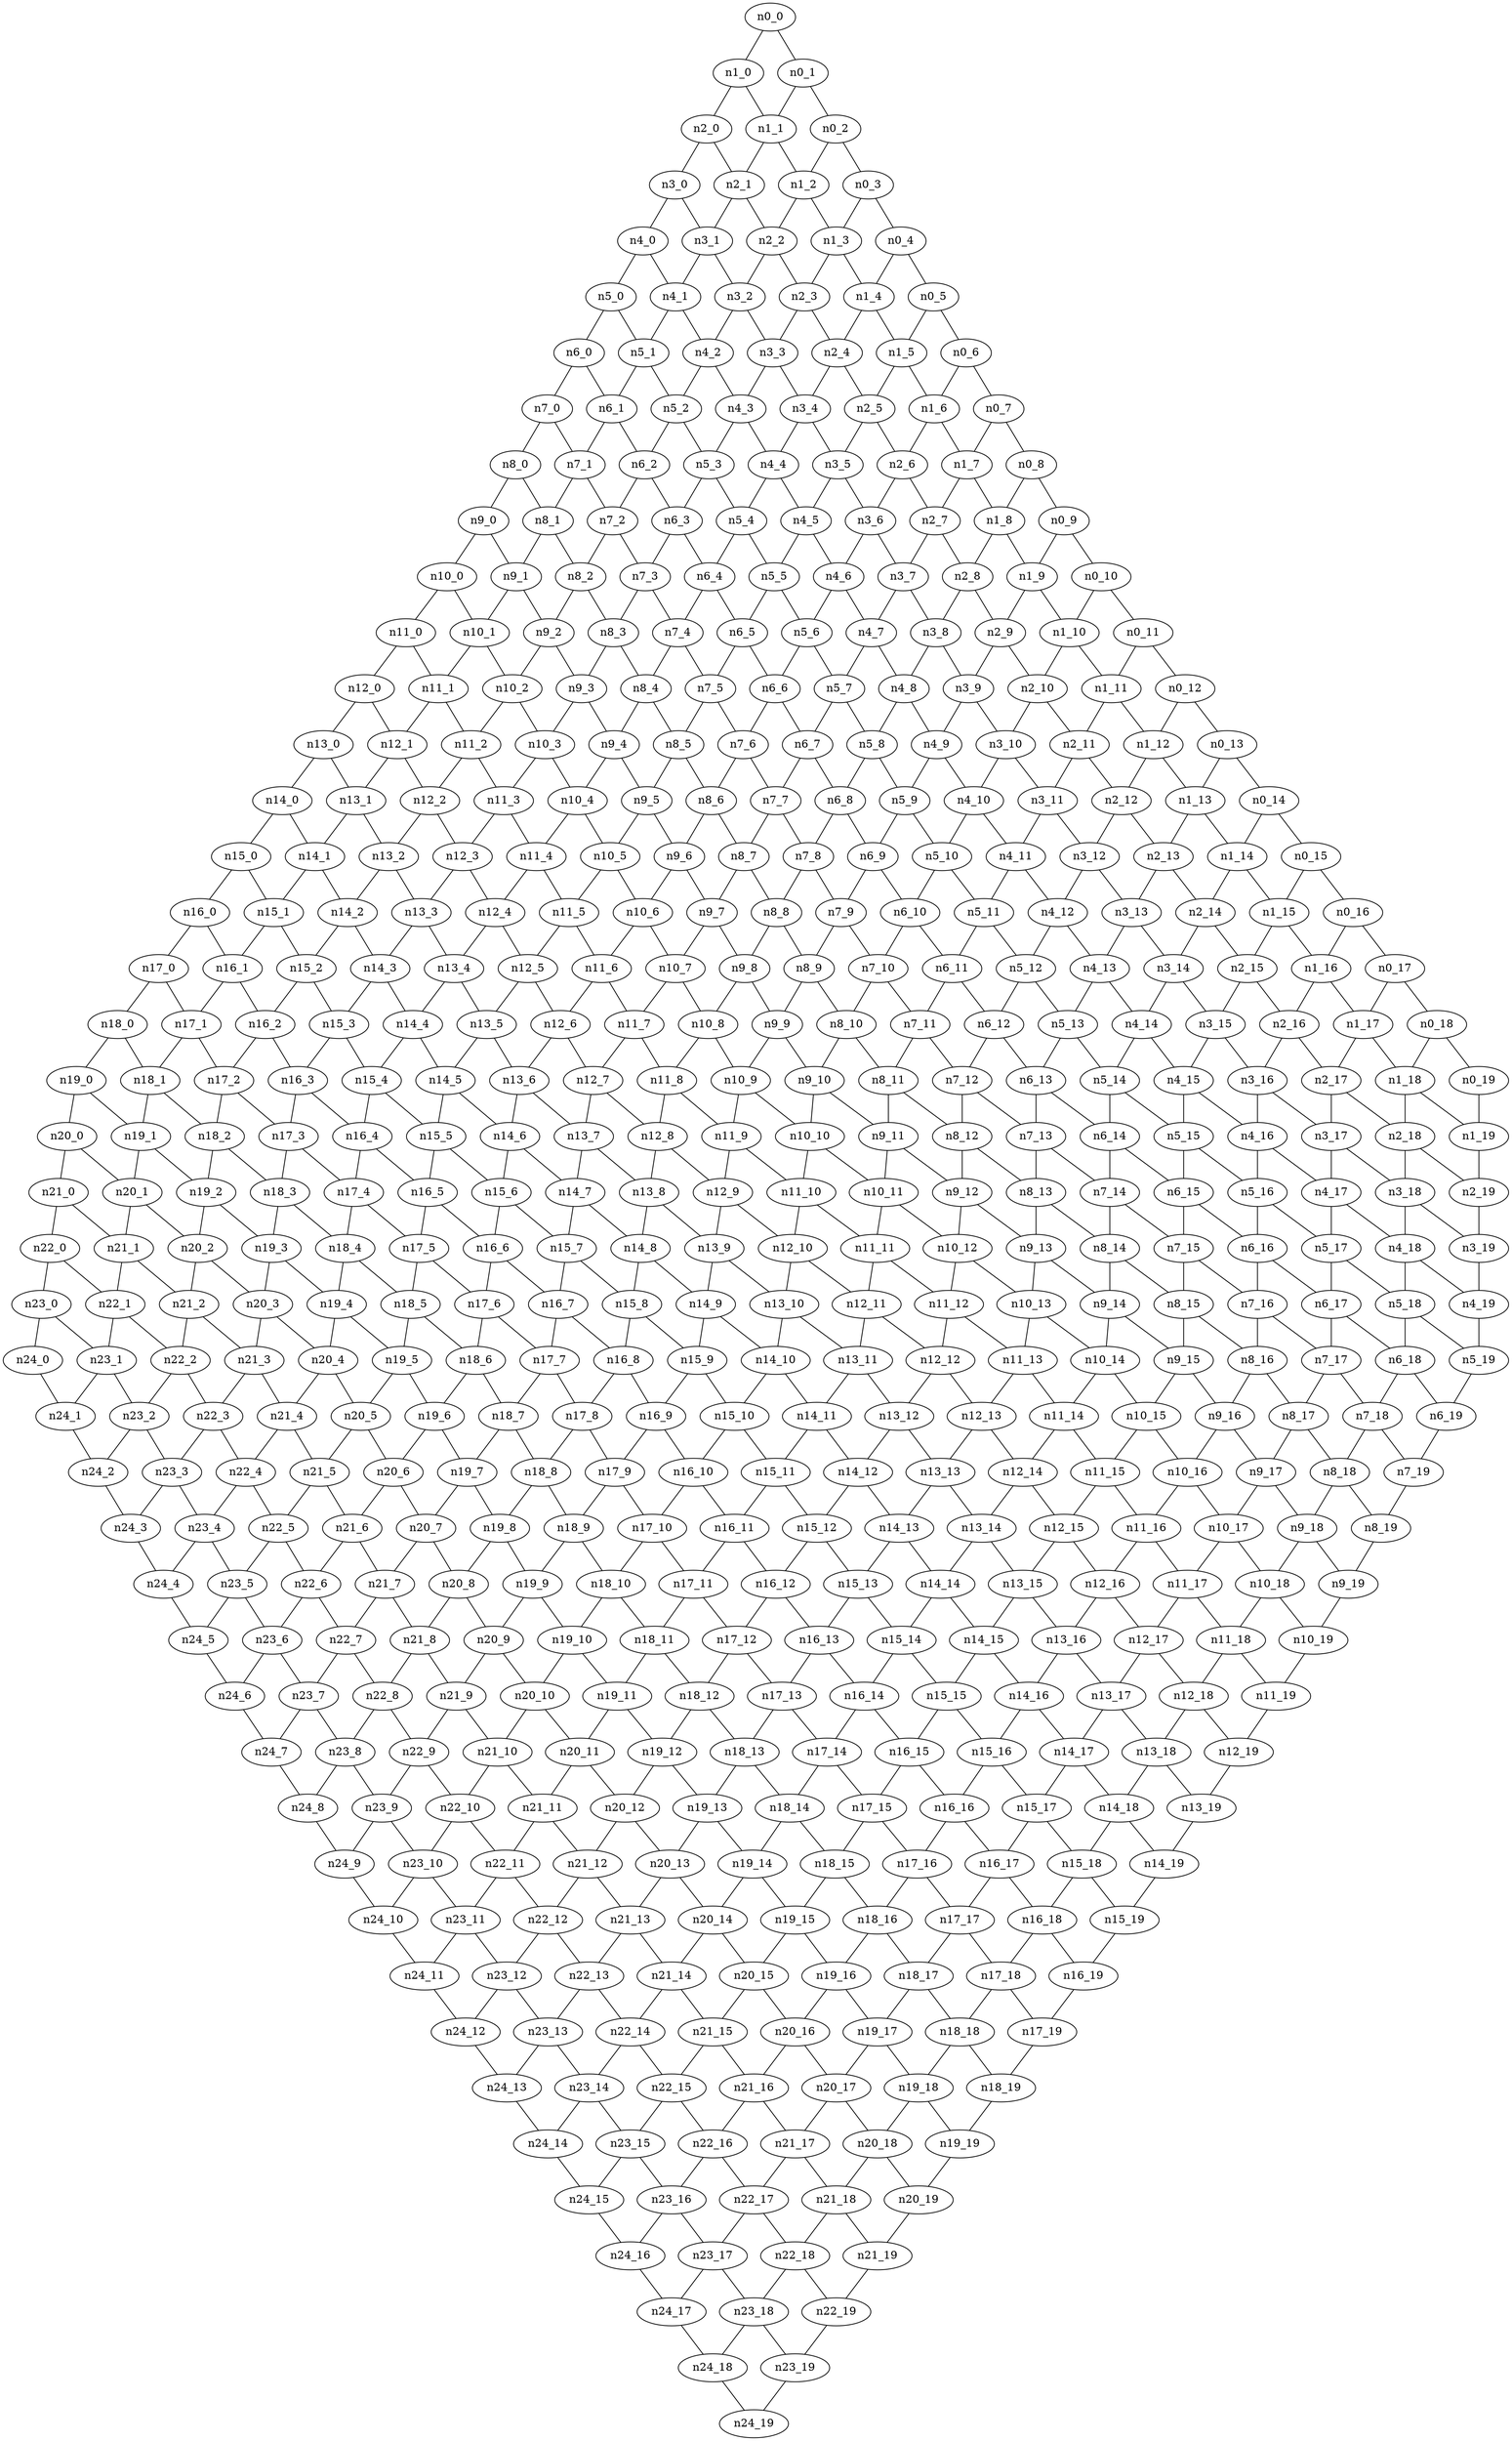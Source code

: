 graph G {
    "n21_17" -- "n21_18";
    "n0_10" -- "n1_10";
    "n19_0" -- "n19_1";
    "n14_16" -- "n15_16";
    "n13_7" -- "n13_8";
    "n22_14" -- "n23_14";
    "n8_7" -- "n9_7";
    "n9_16" -- "n10_16";
    "n23_17" -- "n23_18";
    "n14_0" -- "n14_1";
    "n4_2" -- "n4_3";
    "n16_7" -- "n17_7";
    "n6_15" -- "n7_15";
    "n14_9" -- "n15_9";
    "n8_8" -- "n8_9";
    "n20_0" -- "n21_0";
    "n8_18" -- "n8_19";
    "n22_7" -- "n22_8";
    "n8_2" -- "n9_2";
    "n9_4" -- "n9_5";
    "n6_9" -- "n6_10";
    "n10_8" -- "n11_8";
    "n18_1" -- "n19_1";
    "n18_8" -- "n18_9";
    "n18_13" -- "n19_13";
    "n24_18" -- "n24_19";
    "n6_0" -- "n7_0";
    "n18_6" -- "n19_6";
    "n22_9" -- "n23_9";
    "n1_7" -- "n1_8";
    "n6_3" -- "n7_3";
    "n20_5" -- "n21_5";
    "n21_17" -- "n22_17";
    "n13_10" -- "n14_10";
    "n0_4" -- "n1_4";
    "n14_12" -- "n15_12";
    "n15_6" -- "n15_7";
    "n0_19" -- "n1_19";
    "n12_8" -- "n12_9";
    "n14_14" -- "n14_15";
    "n12_5" -- "n12_6";
    "n6_1" -- "n7_1";
    "n1_11" -- "n1_12";
    "n6_8" -- "n6_9";
    "n21_6" -- "n21_7";
    "n8_0" -- "n8_1";
    "n16_12" -- "n16_13";
    "n14_6" -- "n15_6";
    "n22_10" -- "n23_10";
    "n6_2" -- "n6_3";
    "n6_15" -- "n6_16";
    "n7_17" -- "n7_18";
    "n4_3" -- "n5_3";
    "n18_2" -- "n18_3";
    "n4_9" -- "n4_10";
    "n15_6" -- "n16_6";
    "n18_3" -- "n19_3";
    "n3_16" -- "n4_16";
    "n21_10" -- "n21_11";
    "n1_9" -- "n2_9";
    "n9_1" -- "n9_2";
    "n21_8" -- "n22_8";
    "n3_10" -- "n4_10";
    "n13_10" -- "n13_11";
    "n3_13" -- "n3_14";
    "n2_6" -- "n3_6";
    "n5_6" -- "n6_6";
    "n15_7" -- "n16_7";
    "n17_14" -- "n17_15";
    "n21_16" -- "n21_17";
    "n22_15" -- "n22_16";
    "n11_14" -- "n11_15";
    "n12_1" -- "n12_2";
    "n11_18" -- "n11_19";
    "n20_10" -- "n21_10";
    "n6_2" -- "n7_2";
    "n12_4" -- "n13_4";
    "n6_18" -- "n6_19";
    "n12_7" -- "n12_8";
    "n3_19" -- "n4_19";
    "n13_17" -- "n14_17";
    "n11_8" -- "n11_9";
    "n1_3" -- "n1_4";
    "n17_2" -- "n17_3";
    "n15_10" -- "n15_11";
    "n23_1" -- "n23_2";
    "n1_18" -- "n1_19";
    "n5_16" -- "n5_17";
    "n20_9" -- "n21_9";
    "n10_6" -- "n11_6";
    "n5_7" -- "n6_7";
    "n3_9" -- "n3_10";
    "n7_13" -- "n7_14";
    "n15_2" -- "n15_3";
    "n3_9" -- "n4_9";
    "n4_11" -- "n4_12";
    "n17_7" -- "n17_8";
    "n21_10" -- "n22_10";
    "n1_14" -- "n2_14";
    "n4_5" -- "n4_6";
    "n15_1" -- "n15_2";
    "n6_16" -- "n6_17";
    "n16_18" -- "n16_19";
    "n0_6" -- "n0_7";
    "n19_6" -- "n20_6";
    "n24_12" -- "n24_13";
    "n13_6" -- "n14_6";
    "n14_1" -- "n15_1";
    "n23_5" -- "n24_5";
    "n23_7" -- "n23_8";
    "n22_2" -- "n23_2";
    "n3_7" -- "n4_7";
    "n2_5" -- "n2_6";
    "n13_5" -- "n14_5";
    "n11_16" -- "n11_17";
    "n20_8" -- "n21_8";
    "n2_0" -- "n2_1";
    "n2_15" -- "n3_15";
    "n7_7" -- "n7_8";
    "n10_5" -- "n11_5";
    "n12_4" -- "n12_5";
    "n7_8" -- "n8_8";
    "n19_7" -- "n19_8";
    "n4_13" -- "n4_14";
    "n19_15" -- "n20_15";
    "n13_18" -- "n13_19";
    "n16_15" -- "n16_16";
    "n23_8" -- "n23_9";
    "n23_14" -- "n23_15";
    "n10_1" -- "n10_2";
    "n23_19" -- "n24_19";
    "n17_6" -- "n17_7";
    "n22_3" -- "n22_4";
    "n0_6" -- "n1_6";
    "n8_3" -- "n9_3";
    "n9_0" -- "n9_1";
    "n16_17" -- "n16_18";
    "n22_9" -- "n22_10";
    "n7_12" -- "n8_12";
    "n3_15" -- "n3_16";
    "n7_17" -- "n8_17";
    "n12_6" -- "n13_6";
    "n13_0" -- "n14_0";
    "n15_15" -- "n15_16";
    "n16_18" -- "n17_18";
    "n2_3" -- "n2_4";
    "n20_4" -- "n21_4";
    "n21_15" -- "n22_15";
    "n14_11" -- "n15_11";
    "n9_8" -- "n10_8";
    "n17_9" -- "n18_9";
    "n2_11" -- "n3_11";
    "n15_15" -- "n16_15";
    "n10_3" -- "n10_4";
    "n3_4" -- "n3_5";
    "n23_2" -- "n23_3";
    "n8_8" -- "n9_8";
    "n14_3" -- "n15_3";
    "n9_5" -- "n10_5";
    "n11_9" -- "n12_9";
    "n16_6" -- "n17_6";
    "n17_5" -- "n17_6";
    "n16_11" -- "n16_12";
    "n9_10" -- "n10_10";
    "n14_9" -- "n14_10";
    "n14_2" -- "n14_3";
    "n17_18" -- "n17_19";
    "n20_18" -- "n20_19";
    "n14_1" -- "n14_2";
    "n16_2" -- "n16_3";
    "n24_15" -- "n24_16";
    "n19_7" -- "n20_7";
    "n7_4" -- "n7_5";
    "n7_10" -- "n8_10";
    "n17_18" -- "n18_18";
    "n20_10" -- "n20_11";
    "n13_1" -- "n14_1";
    "n8_9" -- "n9_9";
    "n6_11" -- "n7_11";
    "n15_2" -- "n16_2";
    "n17_4" -- "n18_4";
    "n2_14" -- "n2_15";
    "n9_6" -- "n10_6";
    "n7_18" -- "n8_18";
    "n11_2" -- "n11_3";
    "n17_17" -- "n18_17";
    "n18_10" -- "n19_10";
    "n5_18" -- "n5_19";
    "n6_4" -- "n7_4";
    "n2_14" -- "n3_14";
    "n2_10" -- "n2_11";
    "n15_3" -- "n16_3";
    "n3_5" -- "n4_5";
    "n7_4" -- "n8_4";
    "n5_5" -- "n6_5";
    "n9_14" -- "n9_15";
    "n14_4" -- "n14_5";
    "n16_5" -- "n16_6";
    "n23_7" -- "n24_7";
    "n24_9" -- "n24_10";
    "n18_10" -- "n18_11";
    "n7_15" -- "n7_16";
    "n6_13" -- "n7_13";
    "n19_10" -- "n19_11";
    "n2_13" -- "n2_14";
    "n13_2" -- "n13_3";
    "n7_16" -- "n8_16";
    "n17_8" -- "n18_8";
    "n2_19" -- "n3_19";
    "n14_13" -- "n15_13";
    "n23_18" -- "n23_19";
    "n0_5" -- "n0_6";
    "n22_18" -- "n22_19";
    "n3_15" -- "n4_15";
    "n19_9" -- "n20_9";
    "n8_5" -- "n8_6";
    "n7_5" -- "n7_6";
    "n10_0" -- "n11_0";
    "n17_7" -- "n18_7";
    "n22_1" -- "n23_1";
    "n15_12" -- "n16_12";
    "n19_1" -- "n20_1";
    "n14_16" -- "n14_17";
    "n22_1" -- "n22_2";
    "n23_5" -- "n23_6";
    "n4_17" -- "n5_17";
    "n21_9" -- "n22_9";
    "n1_11" -- "n2_11";
    "n0_7" -- "n1_7";
    "n3_6" -- "n3_7";
    "n0_13" -- "n0_14";
    "n6_12" -- "n7_12";
    "n19_16" -- "n19_17";
    "n0_4" -- "n0_5";
    "n7_11" -- "n8_11";
    "n22_18" -- "n23_18";
    "n16_3" -- "n16_4";
    "n16_13" -- "n16_14";
    "n6_16" -- "n7_16";
    "n7_0" -- "n8_0";
    "n12_9" -- "n12_10";
    "n16_0" -- "n17_0";
    "n11_8" -- "n12_8";
    "n7_10" -- "n7_11";
    "n8_7" -- "n8_8";
    "n15_13" -- "n16_13";
    "n3_2" -- "n3_3";
    "n14_4" -- "n15_4";
    "n21_13" -- "n22_13";
    "n24_3" -- "n24_4";
    "n18_15" -- "n19_15";
    "n14_14" -- "n15_14";
    "n19_12" -- "n19_13";
    "n19_10" -- "n20_10";
    "n1_0" -- "n2_0";
    "n5_10" -- "n5_11";
    "n15_16" -- "n16_16";
    "n20_17" -- "n20_18";
    "n21_9" -- "n21_10";
    "n8_18" -- "n9_18";
    "n12_2" -- "n13_2";
    "n15_14" -- "n16_14";
    "n19_3" -- "n20_3";
    "n9_9" -- "n9_10";
    "n13_15" -- "n13_16";
    "n13_9" -- "n13_10";
    "n11_11" -- "n12_11";
    "n6_6" -- "n6_7";
    "n12_15" -- "n12_16";
    "n14_10" -- "n14_11";
    "n20_0" -- "n20_1";
    "n14_17" -- "n14_18";
    "n21_11" -- "n22_11";
    "n13_3" -- "n14_3";
    "n9_2" -- "n10_2";
    "n20_9" -- "n20_10";
    "n17_0" -- "n18_0";
    "n7_18" -- "n7_19";
    "n19_3" -- "n19_4";
    "n11_4" -- "n12_4";
    "n15_17" -- "n15_18";
    "n11_17" -- "n11_18";
    "n12_16" -- "n12_17";
    "n8_15" -- "n8_16";
    "n3_12" -- "n3_13";
    "n18_8" -- "n19_8";
    "n20_1" -- "n21_1";
    "n20_13" -- "n20_14";
    "n22_16" -- "n22_17";
    "n24_1" -- "n24_2";
    "n17_12" -- "n17_13";
    "n2_10" -- "n3_10";
    "n10_2" -- "n10_3";
    "n11_0" -- "n12_0";
    "n2_3" -- "n3_3";
    "n11_15" -- "n11_16";
    "n17_3" -- "n17_4";
    "n15_16" -- "n15_17";
    "n17_11" -- "n18_11";
    "n1_15" -- "n2_15";
    "n14_19" -- "n15_19";
    "n19_5" -- "n20_5";
    "n1_12" -- "n1_13";
    "n13_14" -- "n14_14";
    "n7_11" -- "n7_12";
    "n8_3" -- "n8_4";
    "n4_10" -- "n5_10";
    "n10_16" -- "n11_16";
    "n12_11" -- "n13_11";
    "n10_15" -- "n11_15";
    "n2_12" -- "n3_12";
    "n17_19" -- "n18_19";
    "n19_14" -- "n20_14";
    "n15_8" -- "n15_9";
    "n3_3" -- "n3_4";
    "n22_13" -- "n23_13";
    "n4_14" -- "n4_15";
    "n21_7" -- "n21_8";
    "n20_18" -- "n21_18";
    "n11_18" -- "n12_18";
    "n16_2" -- "n17_2";
    "n10_14" -- "n10_15";
    "n3_18" -- "n3_19";
    "n0_8" -- "n1_8";
    "n14_7" -- "n14_8";
    "n4_2" -- "n5_2";
    "n11_3" -- "n11_4";
    "n2_5" -- "n3_5";
    "n18_16" -- "n18_17";
    "n18_9" -- "n19_9";
    "n5_1" -- "n5_2";
    "n9_13" -- "n9_14";
    "n16_4" -- "n17_4";
    "n9_11" -- "n10_11";
    "n16_17" -- "n17_17";
    "n11_6" -- "n11_7";
    "n24_16" -- "n24_17";
    "n18_12" -- "n19_12";
    "n10_15" -- "n10_16";
    "n12_13" -- "n12_14";
    "n10_17" -- "n11_17";
    "n16_16" -- "n17_16";
    "n7_9" -- "n7_10";
    "n17_4" -- "n17_5";
    "n7_1" -- "n8_1";
    "n6_0" -- "n6_1";
    "n11_9" -- "n11_10";
    "n12_15" -- "n13_15";
    "n9_11" -- "n9_12";
    "n1_9" -- "n1_10";
    "n4_10" -- "n4_11";
    "n9_16" -- "n9_17";
    "n20_7" -- "n21_7";
    "n17_11" -- "n17_12";
    "n3_12" -- "n4_12";
    "n15_8" -- "n16_8";
    "n1_13" -- "n1_14";
    "n5_3" -- "n6_3";
    "n20_12" -- "n20_13";
    "n16_1" -- "n17_1";
    "n22_8" -- "n22_9";
    "n22_8" -- "n23_8";
    "n3_16" -- "n3_17";
    "n16_12" -- "n17_12";
    "n22_5" -- "n22_6";
    "n10_11" -- "n11_11";
    "n12_3" -- "n12_4";
    "n7_1" -- "n7_2";
    "n14_2" -- "n15_2";
    "n19_13" -- "n19_14";
    "n13_16" -- "n14_16";
    "n0_18" -- "n1_18";
    "n6_4" -- "n6_5";
    "n13_8" -- "n14_8";
    "n7_14" -- "n8_14";
    "n4_6" -- "n5_6";
    "n5_19" -- "n6_19";
    "n6_8" -- "n7_8";
    "n7_15" -- "n8_15";
    "n9_3" -- "n10_3";
    "n22_4" -- "n23_4";
    "n8_0" -- "n9_0";
    "n0_2" -- "n0_3";
    "n5_13" -- "n6_13";
    "n12_3" -- "n13_3";
    "n18_0" -- "n19_0";
    "n24_5" -- "n24_6";
    "n13_11" -- "n13_12";
    "n2_8" -- "n2_9";
    "n6_9" -- "n7_9";
    "n12_17" -- "n12_18";
    "n3_3" -- "n4_3";
    "n16_10" -- "n16_11";
    "n3_17" -- "n4_17";
    "n18_13" -- "n18_14";
    "n19_8" -- "n19_9";
    "n23_9" -- "n24_9";
    "n24_6" -- "n24_7";
    "n3_1" -- "n3_2";
    "n14_13" -- "n14_14";
    "n12_14" -- "n12_15";
    "n10_4" -- "n10_5";
    "n22_11" -- "n22_12";
    "n2_0" -- "n3_0";
    "n20_6" -- "n20_7";
    "n10_18" -- "n10_19";
    "n21_14" -- "n21_15";
    "n21_2" -- "n21_3";
    "n1_6" -- "n1_7";
    "n16_13" -- "n17_13";
    "n12_11" -- "n12_12";
    "n11_17" -- "n12_17";
    "n4_6" -- "n4_7";
    "n15_7" -- "n15_8";
    "n16_15" -- "n17_15";
    "n18_15" -- "n18_16";
    "n21_5" -- "n22_5";
    "n23_10" -- "n23_11";
    "n14_15" -- "n14_16";
    "n11_13" -- "n12_13";
    "n18_18" -- "n18_19";
    "n6_5" -- "n7_5";
    "n20_16" -- "n21_16";
    "n24_17" -- "n24_18";
    "n0_7" -- "n0_8";
    "n13_1" -- "n13_2";
    "n1_7" -- "n2_7";
    "n11_5" -- "n12_5";
    "n14_17" -- "n15_17";
    "n16_1" -- "n16_2";
    "n18_14" -- "n18_15";
    "n11_1" -- "n12_1";
    "n12_6" -- "n12_7";
    "n5_2" -- "n5_3";
    "n0_14" -- "n0_15";
    "n22_2" -- "n22_3";
    "n9_18" -- "n10_18";
    "n18_0" -- "n18_1";
    "n14_18" -- "n15_18";
    "n4_0" -- "n4_1";
    "n1_2" -- "n2_2";
    "n4_7" -- "n5_7";
    "n17_16" -- "n18_16";
    "n1_17" -- "n1_18";
    "n1_1" -- "n1_2";
    "n11_19" -- "n12_19";
    "n20_16" -- "n20_17";
    "n20_14" -- "n20_15";
    "n14_8" -- "n15_8";
    "n15_4" -- "n16_4";
    "n4_8" -- "n4_9";
    "n17_9" -- "n17_10";
    "n24_13" -- "n24_14";
    "n9_10" -- "n9_11";
    "n3_10" -- "n3_11";
    "n3_14" -- "n4_14";
    "n6_12" -- "n6_13";
    "n11_0" -- "n11_1";
    "n22_3" -- "n23_3";
    "n4_16" -- "n5_16";
    "n3_5" -- "n3_6";
    "n22_19" -- "n23_19";
    "n13_9" -- "n14_9";
    "n5_14" -- "n5_15";
    "n3_14" -- "n3_15";
    "n4_12" -- "n5_12";
    "n21_1" -- "n21_2";
    "n3_1" -- "n4_1";
    "n7_8" -- "n7_9";
    "n17_10" -- "n17_11";
    "n24_11" -- "n24_12";
    "n4_0" -- "n5_0";
    "n14_8" -- "n14_9";
    "n15_9" -- "n15_10";
    "n8_5" -- "n9_5";
    "n18_19" -- "n19_19";
    "n2_6" -- "n2_7";
    "n3_11" -- "n3_12";
    "n10_4" -- "n11_4";
    "n20_13" -- "n21_13";
    "n4_18" -- "n4_19";
    "n8_10" -- "n9_10";
    "n10_7" -- "n10_8";
    "n21_14" -- "n22_14";
    "n24_0" -- "n24_1";
    "n4_3" -- "n4_4";
    "n17_12" -- "n18_12";
    "n12_12" -- "n12_13";
    "n16_7" -- "n16_8";
    "n16_4" -- "n16_5";
    "n23_12" -- "n24_12";
    "n13_16" -- "n13_17";
    "n0_2" -- "n1_2";
    "n23_6" -- "n23_7";
    "n4_17" -- "n4_18";
    "n23_13" -- "n24_13";
    "n20_19" -- "n21_19";
    "n23_15" -- "n24_15";
    "n1_16" -- "n2_16";
    "n16_19" -- "n17_19";
    "n20_1" -- "n20_2";
    "n5_17" -- "n5_18";
    "n21_12" -- "n21_13";
    "n10_13" -- "n10_14";
    "n10_16" -- "n10_17";
    "n17_8" -- "n17_9";
    "n4_18" -- "n5_18";
    "n13_15" -- "n14_15";
    "n5_8" -- "n6_8";
    "n23_18" -- "n24_18";
    "n6_10" -- "n7_10";
    "n6_5" -- "n6_6";
    "n2_9" -- "n3_9";
    "n15_13" -- "n15_14";
    "n16_9" -- "n16_10";
    "n5_17" -- "n6_17";
    "n19_4" -- "n20_4";
    "n0_0" -- "n1_0";
    "n22_13" -- "n22_14";
    "n11_2" -- "n12_2";
    "n15_3" -- "n15_4";
    "n1_14" -- "n1_15";
    "n16_11" -- "n17_11";
    "n19_17" -- "n20_17";
    "n5_13" -- "n5_14";
    "n13_14" -- "n13_15";
    "n21_8" -- "n21_9";
    "n19_14" -- "n19_15";
    "n6_7" -- "n6_8";
    "n6_3" -- "n6_4";
    "n0_11" -- "n1_11";
    "n7_16" -- "n7_17";
    "n10_0" -- "n10_1";
    "n21_4" -- "n21_5";
    "n7_6" -- "n7_7";
    "n14_5" -- "n15_5";
    "n6_11" -- "n6_12";
    "n4_7" -- "n4_8";
    "n13_7" -- "n14_7";
    "n17_13" -- "n18_13";
    "n13_12" -- "n13_13";
    "n0_17" -- "n0_18";
    "n2_1" -- "n3_1";
    "n15_14" -- "n15_15";
    "n10_3" -- "n11_3";
    "n9_6" -- "n9_7";
    "n13_2" -- "n14_2";
    "n22_4" -- "n22_5";
    "n23_16" -- "n23_17";
    "n10_11" -- "n10_12";
    "n14_5" -- "n14_6";
    "n10_13" -- "n11_13";
    "n6_17" -- "n7_17";
    "n23_8" -- "n24_8";
    "n10_12" -- "n11_12";
    "n20_15" -- "n21_15";
    "n15_10" -- "n16_10";
    "n5_4" -- "n6_4";
    "n0_14" -- "n1_14";
    "n2_18" -- "n2_19";
    "n11_13" -- "n11_14";
    "n21_7" -- "n22_7";
    "n10_8" -- "n10_9";
    "n23_2" -- "n24_2";
    "n2_4" -- "n2_5";
    "n8_1" -- "n9_1";
    "n9_14" -- "n10_14";
    "n11_15" -- "n12_15";
    "n13_0" -- "n13_1";
    "n12_7" -- "n13_7";
    "n13_8" -- "n13_9";
    "n14_7" -- "n15_7";
    "n19_16" -- "n20_16";
    "n12_18" -- "n12_19";
    "n3_0" -- "n4_0";
    "n13_12" -- "n14_12";
    "n16_9" -- "n17_9";
    "n1_8" -- "n2_8";
    "n3_7" -- "n3_8";
    "n0_5" -- "n1_5";
    "n5_8" -- "n5_9";
    "n21_1" -- "n22_1";
    "n1_15" -- "n1_16";
    "n12_8" -- "n13_8";
    "n24_4" -- "n24_5";
    "n4_11" -- "n5_11";
    "n5_9" -- "n5_10";
    "n0_15" -- "n0_16";
    "n4_12" -- "n4_13";
    "n17_13" -- "n17_14";
    "n22_6" -- "n22_7";
    "n0_17" -- "n1_17";
    "n14_12" -- "n14_13";
    "n5_18" -- "n6_18";
    "n7_7" -- "n8_7";
    "n15_0" -- "n15_1";
    "n14_0" -- "n15_0";
    "n2_15" -- "n2_16";
    "n1_5" -- "n2_5";
    "n19_12" -- "n20_12";
    "n13_18" -- "n14_18";
    "n12_13" -- "n13_13";
    "n20_3" -- "n20_4";
    "n18_14" -- "n19_14";
    "n18_16" -- "n19_16";
    "n16_0" -- "n16_1";
    "n13_3" -- "n13_4";
    "n19_17" -- "n19_18";
    "n9_4" -- "n10_4";
    "n3_11" -- "n4_11";
    "n21_11" -- "n21_12";
    "n16_14" -- "n17_14";
    "n5_0" -- "n5_1";
    "n22_6" -- "n23_6";
    "n7_3" -- "n8_3";
    "n13_17" -- "n13_18";
    "n18_5" -- "n19_5";
    "n12_5" -- "n13_5";
    "n1_3" -- "n2_3";
    "n4_9" -- "n5_9";
    "n0_0" -- "n0_1";
    "n18_5" -- "n18_6";
    "n14_18" -- "n14_19";
    "n5_4" -- "n5_5";
    "n9_0" -- "n10_0";
    "n15_12" -- "n15_13";
    "n16_16" -- "n16_17";
    "n14_11" -- "n14_12";
    "n19_2" -- "n20_2";
    "n8_6" -- "n9_6";
    "n8_1" -- "n8_2";
    "n23_11" -- "n24_11";
    "n2_12" -- "n2_13";
    "n21_18" -- "n21_19";
    "n22_0" -- "n23_0";
    "n8_19" -- "n9_19";
    "n3_18" -- "n4_18";
    "n21_5" -- "n21_6";
    "n23_0" -- "n24_0";
    "n9_15" -- "n9_16";
    "n23_13" -- "n23_14";
    "n19_6" -- "n19_7";
    "n14_3" -- "n14_4";
    "n9_17" -- "n9_18";
    "n7_0" -- "n7_1";
    "n12_16" -- "n13_16";
    "n21_0" -- "n22_0";
    "n21_3" -- "n21_4";
    "n6_1" -- "n6_2";
    "n0_3" -- "n0_4";
    "n13_11" -- "n14_11";
    "n4_1" -- "n4_2";
    "n8_17" -- "n8_18";
    "n18_6" -- "n18_7";
    "n10_9" -- "n10_10";
    "n2_2" -- "n2_3";
    "n10_2" -- "n11_2";
    "n21_6" -- "n22_6";
    "n21_13" -- "n21_14";
    "n21_3" -- "n22_3";
    "n13_13" -- "n13_14";
    "n1_0" -- "n1_1";
    "n10_7" -- "n11_7";
    "n17_3" -- "n18_3";
    "n2_9" -- "n2_10";
    "n11_16" -- "n12_16";
    "n23_4" -- "n24_4";
    "n22_16" -- "n23_16";
    "n13_5" -- "n13_6";
    "n5_3" -- "n5_4";
    "n15_18" -- "n16_18";
    "n17_5" -- "n18_5";
    "n8_13" -- "n8_14";
    "n20_12" -- "n21_12";
    "n22_12" -- "n23_12";
    "n18_7" -- "n19_7";
    "n5_10" -- "n6_10";
    "n3_2" -- "n4_2";
    "n10_6" -- "n10_7";
    "n18_12" -- "n18_13";
    "n2_7" -- "n3_7";
    "n13_19" -- "n14_19";
    "n0_12" -- "n1_12";
    "n0_1" -- "n1_1";
    "n15_0" -- "n16_0";
    "n19_19" -- "n20_19";
    "n2_18" -- "n3_18";
    "n6_17" -- "n6_18";
    "n13_13" -- "n14_13";
    "n20_4" -- "n20_5";
    "n2_1" -- "n2_2";
    "n3_8" -- "n3_9";
    "n2_11" -- "n2_12";
    "n23_3" -- "n23_4";
    "n22_10" -- "n22_11";
    "n9_15" -- "n10_15";
    "n4_13" -- "n5_13";
    "n5_11" -- "n5_12";
    "n4_4" -- "n4_5";
    "n20_8" -- "n20_9";
    "n11_7" -- "n11_8";
    "n17_1" -- "n17_2";
    "n17_17" -- "n17_18";
    "n0_16" -- "n1_16";
    "n23_1" -- "n24_1";
    "n6_6" -- "n7_6";
    "n8_9" -- "n8_10";
    "n19_18" -- "n20_18";
    "n20_7" -- "n20_8";
    "n11_11" -- "n11_12";
    "n16_14" -- "n16_15";
    "n20_2" -- "n20_3";
    "n11_14" -- "n12_14";
    "n15_11" -- "n15_12";
    "n9_5" -- "n9_6";
    "n5_15" -- "n5_16";
    "n2_4" -- "n3_4";
    "n5_0" -- "n6_0";
    "n15_11" -- "n16_11";
    "n17_15" -- "n18_15";
    "n18_17" -- "n18_18";
    "n18_18" -- "n19_18";
    "n7_14" -- "n7_15";
    "n22_11" -- "n23_11";
    "n1_16" -- "n1_17";
    "n14_15" -- "n15_15";
    "n7_2" -- "n8_2";
    "n23_11" -- "n23_12";
    "n11_12" -- "n11_13";
    "n23_14" -- "n24_14";
    "n22_12" -- "n22_13";
    "n2_7" -- "n2_8";
    "n9_1" -- "n10_1";
    "n9_2" -- "n9_3";
    "n11_12" -- "n12_12";
    "n8_14" -- "n8_15";
    "n7_12" -- "n7_13";
    "n2_17" -- "n3_17";
    "n1_17" -- "n2_17";
    "n11_10" -- "n12_10";
    "n12_9" -- "n13_9";
    "n14_6" -- "n14_7";
    "n17_1" -- "n18_1";
    "n18_7" -- "n18_8";
    "n20_11" -- "n21_11";
    "n23_10" -- "n24_10";
    "n23_17" -- "n24_17";
    "n10_10" -- "n11_10";
    "n0_3" -- "n1_3";
    "n8_16" -- "n8_17";
    "n8_15" -- "n9_15";
    "n10_9" -- "n11_9";
    "n19_1" -- "n19_2";
    "n19_18" -- "n19_19";
    "n5_16" -- "n6_16";
    "n2_13" -- "n3_13";
    "n9_9" -- "n10_9";
    "n12_0" -- "n13_0";
    "n16_6" -- "n16_7";
    "n12_17" -- "n13_17";
    "n11_7" -- "n12_7";
    "n23_4" -- "n23_5";
    "n19_9" -- "n19_10";
    "n16_8" -- "n17_8";
    "n2_16" -- "n3_16";
    "n3_4" -- "n4_4";
    "n22_14" -- "n22_15";
    "n15_4" -- "n15_5";
    "n0_13" -- "n1_13";
    "n23_12" -- "n23_13";
    "n9_12" -- "n10_12";
    "n7_9" -- "n8_9";
    "n14_10" -- "n15_10";
    "n19_4" -- "n19_5";
    "n7_2" -- "n7_3";
    "n20_11" -- "n20_12";
    "n8_12" -- "n8_13";
    "n20_6" -- "n21_6";
    "n21_18" -- "n22_18";
    "n1_18" -- "n2_18";
    "n15_9" -- "n16_9";
    "n23_15" -- "n23_16";
    "n3_8" -- "n4_8";
    "n5_6" -- "n5_7";
    "n23_9" -- "n23_10";
    "n5_7" -- "n5_8";
    "n19_8" -- "n20_8";
    "n23_6" -- "n24_6";
    "n2_16" -- "n2_17";
    "n8_11" -- "n8_12";
    "n22_0" -- "n22_1";
    "n1_13" -- "n2_13";
    "n8_13" -- "n9_13";
    "n8_12" -- "n9_12";
    "n16_3" -- "n17_3";
    "n21_16" -- "n22_16";
    "n1_1" -- "n2_1";
    "n18_11" -- "n19_11";
    "n1_10" -- "n1_11";
    "n1_12" -- "n2_12";
    "n8_17" -- "n9_17";
    "n9_17" -- "n10_17";
    "n15_5" -- "n15_6";
    "n18_2" -- "n19_2";
    "n9_7" -- "n9_8";
    "n10_12" -- "n10_13";
    "n22_5" -- "n23_5";
    "n6_13" -- "n6_14";
    "n9_7" -- "n10_7";
    "n10_10" -- "n10_11";
    "n15_19" -- "n16_19";
    "n8_4" -- "n8_5";
    "n0_10" -- "n0_11";
    "n12_14" -- "n13_14";
    "n20_14" -- "n21_14";
    "n4_15" -- "n4_16";
    "n6_18" -- "n7_18";
    "n15_1" -- "n16_1";
    "n6_14" -- "n6_15";
    "n18_9" -- "n18_10";
    "n19_11" -- "n20_11";
    "n20_15" -- "n20_16";
    "n11_6" -- "n12_6";
    "n6_7" -- "n7_7";
    "n9_13" -- "n10_13";
    "n5_2" -- "n6_2";
    "n1_4" -- "n2_4";
    "n5_12" -- "n6_12";
    "n5_12" -- "n5_13";
    "n1_5" -- "n1_6";
    "n6_19" -- "n7_19";
    "n11_5" -- "n11_6";
    "n12_12" -- "n13_12";
    "n22_17" -- "n22_18";
    "n2_17" -- "n2_18";
    "n4_8" -- "n5_8";
    "n9_19" -- "n10_19";
    "n16_8" -- "n16_9";
    "n15_17" -- "n16_17";
    "n7_6" -- "n8_6";
    "n18_4" -- "n19_4";
    "n18_4" -- "n18_5";
    "n20_17" -- "n21_17";
    "n23_16" -- "n24_16";
    "n8_16" -- "n9_16";
    "n15_5" -- "n16_5";
    "n17_10" -- "n18_10";
    "n2_2" -- "n3_2";
    "n8_4" -- "n9_4";
    "n18_17" -- "n19_17";
    "n23_3" -- "n24_3";
    "n18_11" -- "n18_12";
    "n24_14" -- "n24_15";
    "n22_15" -- "n23_15";
    "n24_10" -- "n24_11";
    "n12_2" -- "n12_3";
    "n1_8" -- "n1_9";
    "n16_5" -- "n17_5";
    "n13_6" -- "n13_7";
    "n18_1" -- "n18_2";
    "n12_18" -- "n13_18";
    "n19_0" -- "n20_0";
    "n0_1" -- "n0_2";
    "n12_1" -- "n13_1";
    "n12_10" -- "n13_10";
    "n20_2" -- "n21_2";
    "n21_19" -- "n22_19";
    "n19_13" -- "n20_13";
    "n4_14" -- "n5_14";
    "n19_2" -- "n19_3";
    "n4_19" -- "n5_19";
    "n23_0" -- "n23_1";
    "n13_4" -- "n14_4";
    "n5_9" -- "n6_9";
    "n4_4" -- "n5_4";
    "n24_8" -- "n24_9";
    "n16_10" -- "n17_10";
    "n10_1" -- "n11_1";
    "n0_8" -- "n0_9";
    "n22_17" -- "n23_17";
    "n20_3" -- "n21_3";
    "n10_17" -- "n10_18";
    "n8_2" -- "n8_3";
    "n11_3" -- "n12_3";
    "n11_4" -- "n11_5";
    "n12_0" -- "n12_1";
    "n13_4" -- "n13_5";
    "n21_15" -- "n21_16";
    "n22_7" -- "n23_7";
    "n4_16" -- "n4_17";
    "n1_10" -- "n2_10";
    "n5_1" -- "n6_1";
    "n8_6" -- "n8_7";
    "n3_0" -- "n3_1";
    "n11_1" -- "n11_2";
    "n11_10" -- "n11_11";
    "n7_19" -- "n8_19";
    "n12_19" -- "n13_19";
    "n8_14" -- "n9_14";
    "n17_2" -- "n18_2";
    "n10_5" -- "n10_6";
    "n24_2" -- "n24_3";
    "n0_18" -- "n0_19";
    "n9_3" -- "n9_4";
    "n19_15" -- "n19_16";
    "n5_11" -- "n6_11";
    "n6_14" -- "n7_14";
    "n5_14" -- "n6_14";
    "n4_1" -- "n5_1";
    "n17_14" -- "n18_14";
    "n10_18" -- "n11_18";
    "n9_12" -- "n9_13";
    "n17_15" -- "n17_16";
    "n0_12" -- "n0_13";
    "n1_4" -- "n1_5";
    "n0_15" -- "n1_15";
    "n24_7" -- "n24_8";
    "n3_6" -- "n4_6";
    "n4_5" -- "n5_5";
    "n4_15" -- "n5_15";
    "n17_0" -- "n17_1";
    "n15_18" -- "n15_19";
    "n0_9" -- "n0_10";
    "n10_19" -- "n11_19";
    "n20_5" -- "n20_6";
    "n21_0" -- "n21_1";
    "n5_5" -- "n5_6";
    "n3_17" -- "n3_18";
    "n21_12" -- "n22_12";
    "n1_6" -- "n2_6";
    "n5_15" -- "n6_15";
    "n7_13" -- "n8_13";
    "n8_10" -- "n8_11";
    "n8_11" -- "n9_11";
    "n17_6" -- "n18_6";
    "n2_8" -- "n3_8";
    "n9_18" -- "n9_19";
    "n17_16" -- "n17_17";
    "n0_16" -- "n0_17";
    "n19_5" -- "n19_6";
    "n19_11" -- "n19_12";
    "n9_8" -- "n9_9";
    "n1_19" -- "n2_19";
    "n0_11" -- "n0_12";
    "n12_10" -- "n12_11";
    "n6_10" -- "n6_11";
    "n7_5" -- "n8_5";
    "n21_2" -- "n22_2";
    "n7_3" -- "n7_4";
    "n0_9" -- "n1_9";
    "n1_2" -- "n1_3";
    "n3_13" -- "n4_13";
    "n18_3" -- "n18_4";
    "n10_14" -- "n11_14";
    "n21_4" -- "n22_4";
}
